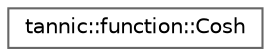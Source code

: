 digraph "Graphical Class Hierarchy"
{
 // LATEX_PDF_SIZE
  bgcolor="transparent";
  edge [fontname=Helvetica,fontsize=10,labelfontname=Helvetica,labelfontsize=10];
  node [fontname=Helvetica,fontsize=10,shape=box,height=0.2,width=0.4];
  rankdir="LR";
  Node0 [id="Node000000",label="tannic::function::Cosh",height=0.2,width=0.4,color="grey40", fillcolor="white", style="filled",URL="$df/dc5/structtannic_1_1function_1_1Cosh.html",tooltip="Functor hyperbolic cosine Applies element-wise hyperbolic cosine to tensor elements."];
}
